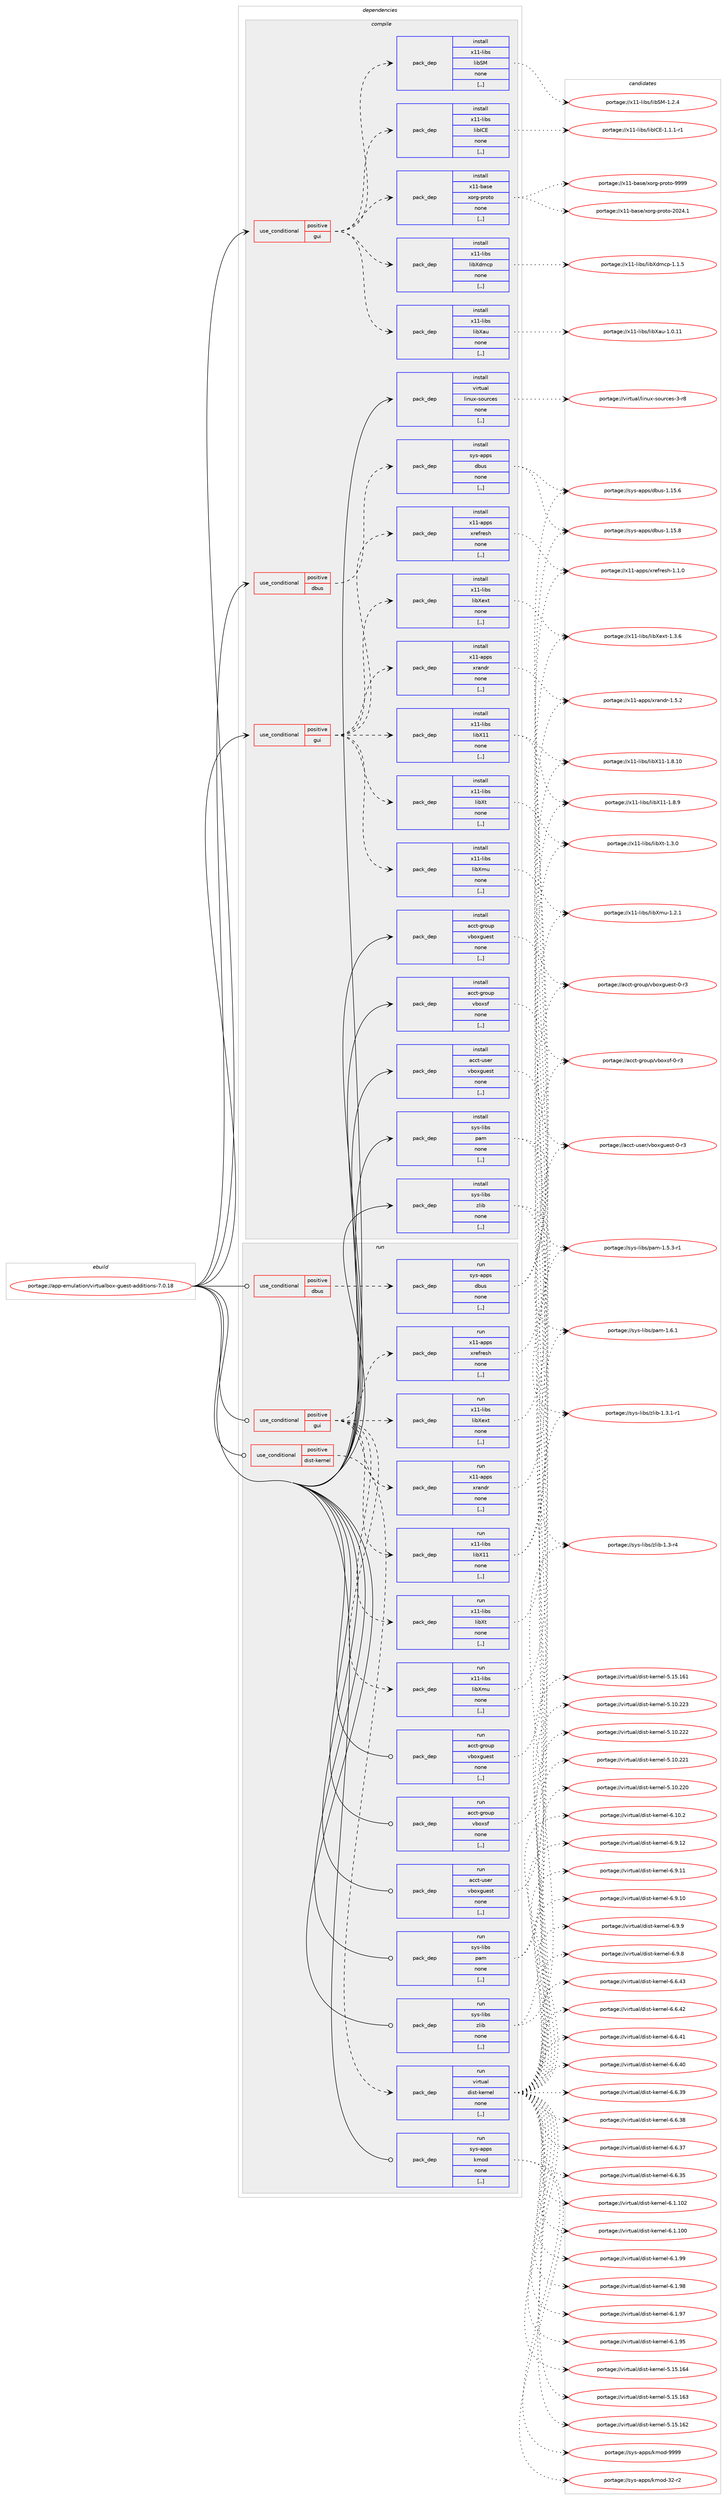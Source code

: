 digraph prolog {

# *************
# Graph options
# *************

newrank=true;
concentrate=true;
compound=true;
graph [rankdir=LR,fontname=Helvetica,fontsize=10,ranksep=1.5];#, ranksep=2.5, nodesep=0.2];
edge  [arrowhead=vee];
node  [fontname=Helvetica,fontsize=10];

# **********
# The ebuild
# **********

subgraph cluster_leftcol {
color=gray;
label=<<i>ebuild</i>>;
id [label="portage://app-emulation/virtualbox-guest-additions-7.0.18", color=red, width=4, href="../app-emulation/virtualbox-guest-additions-7.0.18.svg"];
}

# ****************
# The dependencies
# ****************

subgraph cluster_midcol {
color=gray;
label=<<i>dependencies</i>>;
subgraph cluster_compile {
fillcolor="#eeeeee";
style=filled;
label=<<i>compile</i>>;
subgraph cond9243 {
dependency32518 [label=<<TABLE BORDER="0" CELLBORDER="1" CELLSPACING="0" CELLPADDING="4"><TR><TD ROWSPAN="3" CELLPADDING="10">use_conditional</TD></TR><TR><TD>positive</TD></TR><TR><TD>dbus</TD></TR></TABLE>>, shape=none, color=red];
subgraph pack22930 {
dependency32519 [label=<<TABLE BORDER="0" CELLBORDER="1" CELLSPACING="0" CELLPADDING="4" WIDTH="220"><TR><TD ROWSPAN="6" CELLPADDING="30">pack_dep</TD></TR><TR><TD WIDTH="110">install</TD></TR><TR><TD>sys-apps</TD></TR><TR><TD>dbus</TD></TR><TR><TD>none</TD></TR><TR><TD>[,,]</TD></TR></TABLE>>, shape=none, color=blue];
}
dependency32518:e -> dependency32519:w [weight=20,style="dashed",arrowhead="vee"];
}
id:e -> dependency32518:w [weight=20,style="solid",arrowhead="vee"];
subgraph cond9244 {
dependency32520 [label=<<TABLE BORDER="0" CELLBORDER="1" CELLSPACING="0" CELLPADDING="4"><TR><TD ROWSPAN="3" CELLPADDING="10">use_conditional</TD></TR><TR><TD>positive</TD></TR><TR><TD>gui</TD></TR></TABLE>>, shape=none, color=red];
subgraph pack22931 {
dependency32521 [label=<<TABLE BORDER="0" CELLBORDER="1" CELLSPACING="0" CELLPADDING="4" WIDTH="220"><TR><TD ROWSPAN="6" CELLPADDING="30">pack_dep</TD></TR><TR><TD WIDTH="110">install</TD></TR><TR><TD>x11-apps</TD></TR><TR><TD>xrandr</TD></TR><TR><TD>none</TD></TR><TR><TD>[,,]</TD></TR></TABLE>>, shape=none, color=blue];
}
dependency32520:e -> dependency32521:w [weight=20,style="dashed",arrowhead="vee"];
subgraph pack22932 {
dependency32522 [label=<<TABLE BORDER="0" CELLBORDER="1" CELLSPACING="0" CELLPADDING="4" WIDTH="220"><TR><TD ROWSPAN="6" CELLPADDING="30">pack_dep</TD></TR><TR><TD WIDTH="110">install</TD></TR><TR><TD>x11-apps</TD></TR><TR><TD>xrefresh</TD></TR><TR><TD>none</TD></TR><TR><TD>[,,]</TD></TR></TABLE>>, shape=none, color=blue];
}
dependency32520:e -> dependency32522:w [weight=20,style="dashed",arrowhead="vee"];
subgraph pack22933 {
dependency32523 [label=<<TABLE BORDER="0" CELLBORDER="1" CELLSPACING="0" CELLPADDING="4" WIDTH="220"><TR><TD ROWSPAN="6" CELLPADDING="30">pack_dep</TD></TR><TR><TD WIDTH="110">install</TD></TR><TR><TD>x11-libs</TD></TR><TR><TD>libX11</TD></TR><TR><TD>none</TD></TR><TR><TD>[,,]</TD></TR></TABLE>>, shape=none, color=blue];
}
dependency32520:e -> dependency32523:w [weight=20,style="dashed",arrowhead="vee"];
subgraph pack22934 {
dependency32524 [label=<<TABLE BORDER="0" CELLBORDER="1" CELLSPACING="0" CELLPADDING="4" WIDTH="220"><TR><TD ROWSPAN="6" CELLPADDING="30">pack_dep</TD></TR><TR><TD WIDTH="110">install</TD></TR><TR><TD>x11-libs</TD></TR><TR><TD>libXext</TD></TR><TR><TD>none</TD></TR><TR><TD>[,,]</TD></TR></TABLE>>, shape=none, color=blue];
}
dependency32520:e -> dependency32524:w [weight=20,style="dashed",arrowhead="vee"];
subgraph pack22935 {
dependency32525 [label=<<TABLE BORDER="0" CELLBORDER="1" CELLSPACING="0" CELLPADDING="4" WIDTH="220"><TR><TD ROWSPAN="6" CELLPADDING="30">pack_dep</TD></TR><TR><TD WIDTH="110">install</TD></TR><TR><TD>x11-libs</TD></TR><TR><TD>libXmu</TD></TR><TR><TD>none</TD></TR><TR><TD>[,,]</TD></TR></TABLE>>, shape=none, color=blue];
}
dependency32520:e -> dependency32525:w [weight=20,style="dashed",arrowhead="vee"];
subgraph pack22936 {
dependency32526 [label=<<TABLE BORDER="0" CELLBORDER="1" CELLSPACING="0" CELLPADDING="4" WIDTH="220"><TR><TD ROWSPAN="6" CELLPADDING="30">pack_dep</TD></TR><TR><TD WIDTH="110">install</TD></TR><TR><TD>x11-libs</TD></TR><TR><TD>libXt</TD></TR><TR><TD>none</TD></TR><TR><TD>[,,]</TD></TR></TABLE>>, shape=none, color=blue];
}
dependency32520:e -> dependency32526:w [weight=20,style="dashed",arrowhead="vee"];
}
id:e -> dependency32520:w [weight=20,style="solid",arrowhead="vee"];
subgraph cond9245 {
dependency32527 [label=<<TABLE BORDER="0" CELLBORDER="1" CELLSPACING="0" CELLPADDING="4"><TR><TD ROWSPAN="3" CELLPADDING="10">use_conditional</TD></TR><TR><TD>positive</TD></TR><TR><TD>gui</TD></TR></TABLE>>, shape=none, color=red];
subgraph pack22937 {
dependency32528 [label=<<TABLE BORDER="0" CELLBORDER="1" CELLSPACING="0" CELLPADDING="4" WIDTH="220"><TR><TD ROWSPAN="6" CELLPADDING="30">pack_dep</TD></TR><TR><TD WIDTH="110">install</TD></TR><TR><TD>x11-libs</TD></TR><TR><TD>libICE</TD></TR><TR><TD>none</TD></TR><TR><TD>[,,]</TD></TR></TABLE>>, shape=none, color=blue];
}
dependency32527:e -> dependency32528:w [weight=20,style="dashed",arrowhead="vee"];
subgraph pack22938 {
dependency32529 [label=<<TABLE BORDER="0" CELLBORDER="1" CELLSPACING="0" CELLPADDING="4" WIDTH="220"><TR><TD ROWSPAN="6" CELLPADDING="30">pack_dep</TD></TR><TR><TD WIDTH="110">install</TD></TR><TR><TD>x11-libs</TD></TR><TR><TD>libSM</TD></TR><TR><TD>none</TD></TR><TR><TD>[,,]</TD></TR></TABLE>>, shape=none, color=blue];
}
dependency32527:e -> dependency32529:w [weight=20,style="dashed",arrowhead="vee"];
subgraph pack22939 {
dependency32530 [label=<<TABLE BORDER="0" CELLBORDER="1" CELLSPACING="0" CELLPADDING="4" WIDTH="220"><TR><TD ROWSPAN="6" CELLPADDING="30">pack_dep</TD></TR><TR><TD WIDTH="110">install</TD></TR><TR><TD>x11-libs</TD></TR><TR><TD>libXau</TD></TR><TR><TD>none</TD></TR><TR><TD>[,,]</TD></TR></TABLE>>, shape=none, color=blue];
}
dependency32527:e -> dependency32530:w [weight=20,style="dashed",arrowhead="vee"];
subgraph pack22940 {
dependency32531 [label=<<TABLE BORDER="0" CELLBORDER="1" CELLSPACING="0" CELLPADDING="4" WIDTH="220"><TR><TD ROWSPAN="6" CELLPADDING="30">pack_dep</TD></TR><TR><TD WIDTH="110">install</TD></TR><TR><TD>x11-libs</TD></TR><TR><TD>libXdmcp</TD></TR><TR><TD>none</TD></TR><TR><TD>[,,]</TD></TR></TABLE>>, shape=none, color=blue];
}
dependency32527:e -> dependency32531:w [weight=20,style="dashed",arrowhead="vee"];
subgraph pack22941 {
dependency32532 [label=<<TABLE BORDER="0" CELLBORDER="1" CELLSPACING="0" CELLPADDING="4" WIDTH="220"><TR><TD ROWSPAN="6" CELLPADDING="30">pack_dep</TD></TR><TR><TD WIDTH="110">install</TD></TR><TR><TD>x11-base</TD></TR><TR><TD>xorg-proto</TD></TR><TR><TD>none</TD></TR><TR><TD>[,,]</TD></TR></TABLE>>, shape=none, color=blue];
}
dependency32527:e -> dependency32532:w [weight=20,style="dashed",arrowhead="vee"];
}
id:e -> dependency32527:w [weight=20,style="solid",arrowhead="vee"];
subgraph pack22942 {
dependency32533 [label=<<TABLE BORDER="0" CELLBORDER="1" CELLSPACING="0" CELLPADDING="4" WIDTH="220"><TR><TD ROWSPAN="6" CELLPADDING="30">pack_dep</TD></TR><TR><TD WIDTH="110">install</TD></TR><TR><TD>acct-group</TD></TR><TR><TD>vboxguest</TD></TR><TR><TD>none</TD></TR><TR><TD>[,,]</TD></TR></TABLE>>, shape=none, color=blue];
}
id:e -> dependency32533:w [weight=20,style="solid",arrowhead="vee"];
subgraph pack22943 {
dependency32534 [label=<<TABLE BORDER="0" CELLBORDER="1" CELLSPACING="0" CELLPADDING="4" WIDTH="220"><TR><TD ROWSPAN="6" CELLPADDING="30">pack_dep</TD></TR><TR><TD WIDTH="110">install</TD></TR><TR><TD>acct-group</TD></TR><TR><TD>vboxsf</TD></TR><TR><TD>none</TD></TR><TR><TD>[,,]</TD></TR></TABLE>>, shape=none, color=blue];
}
id:e -> dependency32534:w [weight=20,style="solid",arrowhead="vee"];
subgraph pack22944 {
dependency32535 [label=<<TABLE BORDER="0" CELLBORDER="1" CELLSPACING="0" CELLPADDING="4" WIDTH="220"><TR><TD ROWSPAN="6" CELLPADDING="30">pack_dep</TD></TR><TR><TD WIDTH="110">install</TD></TR><TR><TD>acct-user</TD></TR><TR><TD>vboxguest</TD></TR><TR><TD>none</TD></TR><TR><TD>[,,]</TD></TR></TABLE>>, shape=none, color=blue];
}
id:e -> dependency32535:w [weight=20,style="solid",arrowhead="vee"];
subgraph pack22945 {
dependency32536 [label=<<TABLE BORDER="0" CELLBORDER="1" CELLSPACING="0" CELLPADDING="4" WIDTH="220"><TR><TD ROWSPAN="6" CELLPADDING="30">pack_dep</TD></TR><TR><TD WIDTH="110">install</TD></TR><TR><TD>sys-libs</TD></TR><TR><TD>pam</TD></TR><TR><TD>none</TD></TR><TR><TD>[,,]</TD></TR></TABLE>>, shape=none, color=blue];
}
id:e -> dependency32536:w [weight=20,style="solid",arrowhead="vee"];
subgraph pack22946 {
dependency32537 [label=<<TABLE BORDER="0" CELLBORDER="1" CELLSPACING="0" CELLPADDING="4" WIDTH="220"><TR><TD ROWSPAN="6" CELLPADDING="30">pack_dep</TD></TR><TR><TD WIDTH="110">install</TD></TR><TR><TD>sys-libs</TD></TR><TR><TD>zlib</TD></TR><TR><TD>none</TD></TR><TR><TD>[,,]</TD></TR></TABLE>>, shape=none, color=blue];
}
id:e -> dependency32537:w [weight=20,style="solid",arrowhead="vee"];
subgraph pack22947 {
dependency32538 [label=<<TABLE BORDER="0" CELLBORDER="1" CELLSPACING="0" CELLPADDING="4" WIDTH="220"><TR><TD ROWSPAN="6" CELLPADDING="30">pack_dep</TD></TR><TR><TD WIDTH="110">install</TD></TR><TR><TD>virtual</TD></TR><TR><TD>linux-sources</TD></TR><TR><TD>none</TD></TR><TR><TD>[,,]</TD></TR></TABLE>>, shape=none, color=blue];
}
id:e -> dependency32538:w [weight=20,style="solid",arrowhead="vee"];
}
subgraph cluster_compileandrun {
fillcolor="#eeeeee";
style=filled;
label=<<i>compile and run</i>>;
}
subgraph cluster_run {
fillcolor="#eeeeee";
style=filled;
label=<<i>run</i>>;
subgraph cond9246 {
dependency32539 [label=<<TABLE BORDER="0" CELLBORDER="1" CELLSPACING="0" CELLPADDING="4"><TR><TD ROWSPAN="3" CELLPADDING="10">use_conditional</TD></TR><TR><TD>positive</TD></TR><TR><TD>dbus</TD></TR></TABLE>>, shape=none, color=red];
subgraph pack22948 {
dependency32540 [label=<<TABLE BORDER="0" CELLBORDER="1" CELLSPACING="0" CELLPADDING="4" WIDTH="220"><TR><TD ROWSPAN="6" CELLPADDING="30">pack_dep</TD></TR><TR><TD WIDTH="110">run</TD></TR><TR><TD>sys-apps</TD></TR><TR><TD>dbus</TD></TR><TR><TD>none</TD></TR><TR><TD>[,,]</TD></TR></TABLE>>, shape=none, color=blue];
}
dependency32539:e -> dependency32540:w [weight=20,style="dashed",arrowhead="vee"];
}
id:e -> dependency32539:w [weight=20,style="solid",arrowhead="odot"];
subgraph cond9247 {
dependency32541 [label=<<TABLE BORDER="0" CELLBORDER="1" CELLSPACING="0" CELLPADDING="4"><TR><TD ROWSPAN="3" CELLPADDING="10">use_conditional</TD></TR><TR><TD>positive</TD></TR><TR><TD>dist-kernel</TD></TR></TABLE>>, shape=none, color=red];
subgraph pack22949 {
dependency32542 [label=<<TABLE BORDER="0" CELLBORDER="1" CELLSPACING="0" CELLPADDING="4" WIDTH="220"><TR><TD ROWSPAN="6" CELLPADDING="30">pack_dep</TD></TR><TR><TD WIDTH="110">run</TD></TR><TR><TD>virtual</TD></TR><TR><TD>dist-kernel</TD></TR><TR><TD>none</TD></TR><TR><TD>[,,]</TD></TR></TABLE>>, shape=none, color=blue];
}
dependency32541:e -> dependency32542:w [weight=20,style="dashed",arrowhead="vee"];
}
id:e -> dependency32541:w [weight=20,style="solid",arrowhead="odot"];
subgraph cond9248 {
dependency32543 [label=<<TABLE BORDER="0" CELLBORDER="1" CELLSPACING="0" CELLPADDING="4"><TR><TD ROWSPAN="3" CELLPADDING="10">use_conditional</TD></TR><TR><TD>positive</TD></TR><TR><TD>gui</TD></TR></TABLE>>, shape=none, color=red];
subgraph pack22950 {
dependency32544 [label=<<TABLE BORDER="0" CELLBORDER="1" CELLSPACING="0" CELLPADDING="4" WIDTH="220"><TR><TD ROWSPAN="6" CELLPADDING="30">pack_dep</TD></TR><TR><TD WIDTH="110">run</TD></TR><TR><TD>x11-apps</TD></TR><TR><TD>xrandr</TD></TR><TR><TD>none</TD></TR><TR><TD>[,,]</TD></TR></TABLE>>, shape=none, color=blue];
}
dependency32543:e -> dependency32544:w [weight=20,style="dashed",arrowhead="vee"];
subgraph pack22951 {
dependency32545 [label=<<TABLE BORDER="0" CELLBORDER="1" CELLSPACING="0" CELLPADDING="4" WIDTH="220"><TR><TD ROWSPAN="6" CELLPADDING="30">pack_dep</TD></TR><TR><TD WIDTH="110">run</TD></TR><TR><TD>x11-apps</TD></TR><TR><TD>xrefresh</TD></TR><TR><TD>none</TD></TR><TR><TD>[,,]</TD></TR></TABLE>>, shape=none, color=blue];
}
dependency32543:e -> dependency32545:w [weight=20,style="dashed",arrowhead="vee"];
subgraph pack22952 {
dependency32546 [label=<<TABLE BORDER="0" CELLBORDER="1" CELLSPACING="0" CELLPADDING="4" WIDTH="220"><TR><TD ROWSPAN="6" CELLPADDING="30">pack_dep</TD></TR><TR><TD WIDTH="110">run</TD></TR><TR><TD>x11-libs</TD></TR><TR><TD>libX11</TD></TR><TR><TD>none</TD></TR><TR><TD>[,,]</TD></TR></TABLE>>, shape=none, color=blue];
}
dependency32543:e -> dependency32546:w [weight=20,style="dashed",arrowhead="vee"];
subgraph pack22953 {
dependency32547 [label=<<TABLE BORDER="0" CELLBORDER="1" CELLSPACING="0" CELLPADDING="4" WIDTH="220"><TR><TD ROWSPAN="6" CELLPADDING="30">pack_dep</TD></TR><TR><TD WIDTH="110">run</TD></TR><TR><TD>x11-libs</TD></TR><TR><TD>libXext</TD></TR><TR><TD>none</TD></TR><TR><TD>[,,]</TD></TR></TABLE>>, shape=none, color=blue];
}
dependency32543:e -> dependency32547:w [weight=20,style="dashed",arrowhead="vee"];
subgraph pack22954 {
dependency32548 [label=<<TABLE BORDER="0" CELLBORDER="1" CELLSPACING="0" CELLPADDING="4" WIDTH="220"><TR><TD ROWSPAN="6" CELLPADDING="30">pack_dep</TD></TR><TR><TD WIDTH="110">run</TD></TR><TR><TD>x11-libs</TD></TR><TR><TD>libXmu</TD></TR><TR><TD>none</TD></TR><TR><TD>[,,]</TD></TR></TABLE>>, shape=none, color=blue];
}
dependency32543:e -> dependency32548:w [weight=20,style="dashed",arrowhead="vee"];
subgraph pack22955 {
dependency32549 [label=<<TABLE BORDER="0" CELLBORDER="1" CELLSPACING="0" CELLPADDING="4" WIDTH="220"><TR><TD ROWSPAN="6" CELLPADDING="30">pack_dep</TD></TR><TR><TD WIDTH="110">run</TD></TR><TR><TD>x11-libs</TD></TR><TR><TD>libXt</TD></TR><TR><TD>none</TD></TR><TR><TD>[,,]</TD></TR></TABLE>>, shape=none, color=blue];
}
dependency32543:e -> dependency32549:w [weight=20,style="dashed",arrowhead="vee"];
}
id:e -> dependency32543:w [weight=20,style="solid",arrowhead="odot"];
subgraph pack22956 {
dependency32550 [label=<<TABLE BORDER="0" CELLBORDER="1" CELLSPACING="0" CELLPADDING="4" WIDTH="220"><TR><TD ROWSPAN="6" CELLPADDING="30">pack_dep</TD></TR><TR><TD WIDTH="110">run</TD></TR><TR><TD>acct-group</TD></TR><TR><TD>vboxguest</TD></TR><TR><TD>none</TD></TR><TR><TD>[,,]</TD></TR></TABLE>>, shape=none, color=blue];
}
id:e -> dependency32550:w [weight=20,style="solid",arrowhead="odot"];
subgraph pack22957 {
dependency32551 [label=<<TABLE BORDER="0" CELLBORDER="1" CELLSPACING="0" CELLPADDING="4" WIDTH="220"><TR><TD ROWSPAN="6" CELLPADDING="30">pack_dep</TD></TR><TR><TD WIDTH="110">run</TD></TR><TR><TD>acct-group</TD></TR><TR><TD>vboxsf</TD></TR><TR><TD>none</TD></TR><TR><TD>[,,]</TD></TR></TABLE>>, shape=none, color=blue];
}
id:e -> dependency32551:w [weight=20,style="solid",arrowhead="odot"];
subgraph pack22958 {
dependency32552 [label=<<TABLE BORDER="0" CELLBORDER="1" CELLSPACING="0" CELLPADDING="4" WIDTH="220"><TR><TD ROWSPAN="6" CELLPADDING="30">pack_dep</TD></TR><TR><TD WIDTH="110">run</TD></TR><TR><TD>acct-user</TD></TR><TR><TD>vboxguest</TD></TR><TR><TD>none</TD></TR><TR><TD>[,,]</TD></TR></TABLE>>, shape=none, color=blue];
}
id:e -> dependency32552:w [weight=20,style="solid",arrowhead="odot"];
subgraph pack22959 {
dependency32553 [label=<<TABLE BORDER="0" CELLBORDER="1" CELLSPACING="0" CELLPADDING="4" WIDTH="220"><TR><TD ROWSPAN="6" CELLPADDING="30">pack_dep</TD></TR><TR><TD WIDTH="110">run</TD></TR><TR><TD>sys-apps</TD></TR><TR><TD>kmod</TD></TR><TR><TD>none</TD></TR><TR><TD>[,,]</TD></TR></TABLE>>, shape=none, color=blue];
}
id:e -> dependency32553:w [weight=20,style="solid",arrowhead="odot"];
subgraph pack22960 {
dependency32554 [label=<<TABLE BORDER="0" CELLBORDER="1" CELLSPACING="0" CELLPADDING="4" WIDTH="220"><TR><TD ROWSPAN="6" CELLPADDING="30">pack_dep</TD></TR><TR><TD WIDTH="110">run</TD></TR><TR><TD>sys-libs</TD></TR><TR><TD>pam</TD></TR><TR><TD>none</TD></TR><TR><TD>[,,]</TD></TR></TABLE>>, shape=none, color=blue];
}
id:e -> dependency32554:w [weight=20,style="solid",arrowhead="odot"];
subgraph pack22961 {
dependency32555 [label=<<TABLE BORDER="0" CELLBORDER="1" CELLSPACING="0" CELLPADDING="4" WIDTH="220"><TR><TD ROWSPAN="6" CELLPADDING="30">pack_dep</TD></TR><TR><TD WIDTH="110">run</TD></TR><TR><TD>sys-libs</TD></TR><TR><TD>zlib</TD></TR><TR><TD>none</TD></TR><TR><TD>[,,]</TD></TR></TABLE>>, shape=none, color=blue];
}
id:e -> dependency32555:w [weight=20,style="solid",arrowhead="odot"];
}
}

# **************
# The candidates
# **************

subgraph cluster_choices {
rank=same;
color=gray;
label=<<i>candidates</i>>;

subgraph choice22930 {
color=black;
nodesep=1;
choice1151211154597112112115471009811711545494649534656 [label="portage://sys-apps/dbus-1.15.8", color=red, width=4,href="../sys-apps/dbus-1.15.8.svg"];
choice1151211154597112112115471009811711545494649534654 [label="portage://sys-apps/dbus-1.15.6", color=red, width=4,href="../sys-apps/dbus-1.15.6.svg"];
dependency32519:e -> choice1151211154597112112115471009811711545494649534656:w [style=dotted,weight="100"];
dependency32519:e -> choice1151211154597112112115471009811711545494649534654:w [style=dotted,weight="100"];
}
subgraph choice22931 {
color=black;
nodesep=1;
choice120494945971121121154712011497110100114454946534650 [label="portage://x11-apps/xrandr-1.5.2", color=red, width=4,href="../x11-apps/xrandr-1.5.2.svg"];
dependency32521:e -> choice120494945971121121154712011497110100114454946534650:w [style=dotted,weight="100"];
}
subgraph choice22932 {
color=black;
nodesep=1;
choice1204949459711211211547120114101102114101115104454946494648 [label="portage://x11-apps/xrefresh-1.1.0", color=red, width=4,href="../x11-apps/xrefresh-1.1.0.svg"];
dependency32522:e -> choice1204949459711211211547120114101102114101115104454946494648:w [style=dotted,weight="100"];
}
subgraph choice22933 {
color=black;
nodesep=1;
choice12049494510810598115471081059888494945494656464948 [label="portage://x11-libs/libX11-1.8.10", color=red, width=4,href="../x11-libs/libX11-1.8.10.svg"];
choice120494945108105981154710810598884949454946564657 [label="portage://x11-libs/libX11-1.8.9", color=red, width=4,href="../x11-libs/libX11-1.8.9.svg"];
dependency32523:e -> choice12049494510810598115471081059888494945494656464948:w [style=dotted,weight="100"];
dependency32523:e -> choice120494945108105981154710810598884949454946564657:w [style=dotted,weight="100"];
}
subgraph choice22934 {
color=black;
nodesep=1;
choice12049494510810598115471081059888101120116454946514654 [label="portage://x11-libs/libXext-1.3.6", color=red, width=4,href="../x11-libs/libXext-1.3.6.svg"];
dependency32524:e -> choice12049494510810598115471081059888101120116454946514654:w [style=dotted,weight="100"];
}
subgraph choice22935 {
color=black;
nodesep=1;
choice12049494510810598115471081059888109117454946504649 [label="portage://x11-libs/libXmu-1.2.1", color=red, width=4,href="../x11-libs/libXmu-1.2.1.svg"];
dependency32525:e -> choice12049494510810598115471081059888109117454946504649:w [style=dotted,weight="100"];
}
subgraph choice22936 {
color=black;
nodesep=1;
choice12049494510810598115471081059888116454946514648 [label="portage://x11-libs/libXt-1.3.0", color=red, width=4,href="../x11-libs/libXt-1.3.0.svg"];
dependency32526:e -> choice12049494510810598115471081059888116454946514648:w [style=dotted,weight="100"];
}
subgraph choice22937 {
color=black;
nodesep=1;
choice1204949451081059811547108105987367694549464946494511449 [label="portage://x11-libs/libICE-1.1.1-r1", color=red, width=4,href="../x11-libs/libICE-1.1.1-r1.svg"];
dependency32528:e -> choice1204949451081059811547108105987367694549464946494511449:w [style=dotted,weight="100"];
}
subgraph choice22938 {
color=black;
nodesep=1;
choice1204949451081059811547108105988377454946504652 [label="portage://x11-libs/libSM-1.2.4", color=red, width=4,href="../x11-libs/libSM-1.2.4.svg"];
dependency32529:e -> choice1204949451081059811547108105988377454946504652:w [style=dotted,weight="100"];
}
subgraph choice22939 {
color=black;
nodesep=1;
choice120494945108105981154710810598889711745494648464949 [label="portage://x11-libs/libXau-1.0.11", color=red, width=4,href="../x11-libs/libXau-1.0.11.svg"];
dependency32530:e -> choice120494945108105981154710810598889711745494648464949:w [style=dotted,weight="100"];
}
subgraph choice22940 {
color=black;
nodesep=1;
choice1204949451081059811547108105988810010999112454946494653 [label="portage://x11-libs/libXdmcp-1.1.5", color=red, width=4,href="../x11-libs/libXdmcp-1.1.5.svg"];
dependency32531:e -> choice1204949451081059811547108105988810010999112454946494653:w [style=dotted,weight="100"];
}
subgraph choice22941 {
color=black;
nodesep=1;
choice120494945989711510147120111114103451121141111161114557575757 [label="portage://x11-base/xorg-proto-9999", color=red, width=4,href="../x11-base/xorg-proto-9999.svg"];
choice1204949459897115101471201111141034511211411111611145504850524649 [label="portage://x11-base/xorg-proto-2024.1", color=red, width=4,href="../x11-base/xorg-proto-2024.1.svg"];
dependency32532:e -> choice120494945989711510147120111114103451121141111161114557575757:w [style=dotted,weight="100"];
dependency32532:e -> choice1204949459897115101471201111141034511211411111611145504850524649:w [style=dotted,weight="100"];
}
subgraph choice22942 {
color=black;
nodesep=1;
choice97999911645103114111117112471189811112010311710111511645484511451 [label="portage://acct-group/vboxguest-0-r3", color=red, width=4,href="../acct-group/vboxguest-0-r3.svg"];
dependency32533:e -> choice97999911645103114111117112471189811112010311710111511645484511451:w [style=dotted,weight="100"];
}
subgraph choice22943 {
color=black;
nodesep=1;
choice97999911645103114111117112471189811112011510245484511451 [label="portage://acct-group/vboxsf-0-r3", color=red, width=4,href="../acct-group/vboxsf-0-r3.svg"];
dependency32534:e -> choice97999911645103114111117112471189811112011510245484511451:w [style=dotted,weight="100"];
}
subgraph choice22944 {
color=black;
nodesep=1;
choice97999911645117115101114471189811112010311710111511645484511451 [label="portage://acct-user/vboxguest-0-r3", color=red, width=4,href="../acct-user/vboxguest-0-r3.svg"];
dependency32535:e -> choice97999911645117115101114471189811112010311710111511645484511451:w [style=dotted,weight="100"];
}
subgraph choice22945 {
color=black;
nodesep=1;
choice11512111545108105981154711297109454946544649 [label="portage://sys-libs/pam-1.6.1", color=red, width=4,href="../sys-libs/pam-1.6.1.svg"];
choice115121115451081059811547112971094549465346514511449 [label="portage://sys-libs/pam-1.5.3-r1", color=red, width=4,href="../sys-libs/pam-1.5.3-r1.svg"];
dependency32536:e -> choice11512111545108105981154711297109454946544649:w [style=dotted,weight="100"];
dependency32536:e -> choice115121115451081059811547112971094549465346514511449:w [style=dotted,weight="100"];
}
subgraph choice22946 {
color=black;
nodesep=1;
choice115121115451081059811547122108105984549465146494511449 [label="portage://sys-libs/zlib-1.3.1-r1", color=red, width=4,href="../sys-libs/zlib-1.3.1-r1.svg"];
choice11512111545108105981154712210810598454946514511452 [label="portage://sys-libs/zlib-1.3-r4", color=red, width=4,href="../sys-libs/zlib-1.3-r4.svg"];
dependency32537:e -> choice115121115451081059811547122108105984549465146494511449:w [style=dotted,weight="100"];
dependency32537:e -> choice11512111545108105981154712210810598454946514511452:w [style=dotted,weight="100"];
}
subgraph choice22947 {
color=black;
nodesep=1;
choice1181051141161179710847108105110117120451151111171149910111545514511456 [label="portage://virtual/linux-sources-3-r8", color=red, width=4,href="../virtual/linux-sources-3-r8.svg"];
dependency32538:e -> choice1181051141161179710847108105110117120451151111171149910111545514511456:w [style=dotted,weight="100"];
}
subgraph choice22948 {
color=black;
nodesep=1;
choice1151211154597112112115471009811711545494649534656 [label="portage://sys-apps/dbus-1.15.8", color=red, width=4,href="../sys-apps/dbus-1.15.8.svg"];
choice1151211154597112112115471009811711545494649534654 [label="portage://sys-apps/dbus-1.15.6", color=red, width=4,href="../sys-apps/dbus-1.15.6.svg"];
dependency32540:e -> choice1151211154597112112115471009811711545494649534656:w [style=dotted,weight="100"];
dependency32540:e -> choice1151211154597112112115471009811711545494649534654:w [style=dotted,weight="100"];
}
subgraph choice22949 {
color=black;
nodesep=1;
choice11810511411611797108471001051151164510710111411010110845544649484650 [label="portage://virtual/dist-kernel-6.10.2", color=red, width=4,href="../virtual/dist-kernel-6.10.2.svg"];
choice11810511411611797108471001051151164510710111411010110845544657464950 [label="portage://virtual/dist-kernel-6.9.12", color=red, width=4,href="../virtual/dist-kernel-6.9.12.svg"];
choice11810511411611797108471001051151164510710111411010110845544657464949 [label="portage://virtual/dist-kernel-6.9.11", color=red, width=4,href="../virtual/dist-kernel-6.9.11.svg"];
choice11810511411611797108471001051151164510710111411010110845544657464948 [label="portage://virtual/dist-kernel-6.9.10", color=red, width=4,href="../virtual/dist-kernel-6.9.10.svg"];
choice118105114116117971084710010511511645107101114110101108455446574657 [label="portage://virtual/dist-kernel-6.9.9", color=red, width=4,href="../virtual/dist-kernel-6.9.9.svg"];
choice118105114116117971084710010511511645107101114110101108455446574656 [label="portage://virtual/dist-kernel-6.9.8", color=red, width=4,href="../virtual/dist-kernel-6.9.8.svg"];
choice11810511411611797108471001051151164510710111411010110845544654465251 [label="portage://virtual/dist-kernel-6.6.43", color=red, width=4,href="../virtual/dist-kernel-6.6.43.svg"];
choice11810511411611797108471001051151164510710111411010110845544654465250 [label="portage://virtual/dist-kernel-6.6.42", color=red, width=4,href="../virtual/dist-kernel-6.6.42.svg"];
choice11810511411611797108471001051151164510710111411010110845544654465249 [label="portage://virtual/dist-kernel-6.6.41", color=red, width=4,href="../virtual/dist-kernel-6.6.41.svg"];
choice11810511411611797108471001051151164510710111411010110845544654465248 [label="portage://virtual/dist-kernel-6.6.40", color=red, width=4,href="../virtual/dist-kernel-6.6.40.svg"];
choice11810511411611797108471001051151164510710111411010110845544654465157 [label="portage://virtual/dist-kernel-6.6.39", color=red, width=4,href="../virtual/dist-kernel-6.6.39.svg"];
choice11810511411611797108471001051151164510710111411010110845544654465156 [label="portage://virtual/dist-kernel-6.6.38", color=red, width=4,href="../virtual/dist-kernel-6.6.38.svg"];
choice11810511411611797108471001051151164510710111411010110845544654465155 [label="portage://virtual/dist-kernel-6.6.37", color=red, width=4,href="../virtual/dist-kernel-6.6.37.svg"];
choice11810511411611797108471001051151164510710111411010110845544654465153 [label="portage://virtual/dist-kernel-6.6.35", color=red, width=4,href="../virtual/dist-kernel-6.6.35.svg"];
choice1181051141161179710847100105115116451071011141101011084554464946494850 [label="portage://virtual/dist-kernel-6.1.102", color=red, width=4,href="../virtual/dist-kernel-6.1.102.svg"];
choice1181051141161179710847100105115116451071011141101011084554464946494848 [label="portage://virtual/dist-kernel-6.1.100", color=red, width=4,href="../virtual/dist-kernel-6.1.100.svg"];
choice11810511411611797108471001051151164510710111411010110845544649465757 [label="portage://virtual/dist-kernel-6.1.99", color=red, width=4,href="../virtual/dist-kernel-6.1.99.svg"];
choice11810511411611797108471001051151164510710111411010110845544649465756 [label="portage://virtual/dist-kernel-6.1.98", color=red, width=4,href="../virtual/dist-kernel-6.1.98.svg"];
choice11810511411611797108471001051151164510710111411010110845544649465755 [label="portage://virtual/dist-kernel-6.1.97", color=red, width=4,href="../virtual/dist-kernel-6.1.97.svg"];
choice11810511411611797108471001051151164510710111411010110845544649465753 [label="portage://virtual/dist-kernel-6.1.95", color=red, width=4,href="../virtual/dist-kernel-6.1.95.svg"];
choice118105114116117971084710010511511645107101114110101108455346495346495452 [label="portage://virtual/dist-kernel-5.15.164", color=red, width=4,href="../virtual/dist-kernel-5.15.164.svg"];
choice118105114116117971084710010511511645107101114110101108455346495346495451 [label="portage://virtual/dist-kernel-5.15.163", color=red, width=4,href="../virtual/dist-kernel-5.15.163.svg"];
choice118105114116117971084710010511511645107101114110101108455346495346495450 [label="portage://virtual/dist-kernel-5.15.162", color=red, width=4,href="../virtual/dist-kernel-5.15.162.svg"];
choice118105114116117971084710010511511645107101114110101108455346495346495449 [label="portage://virtual/dist-kernel-5.15.161", color=red, width=4,href="../virtual/dist-kernel-5.15.161.svg"];
choice118105114116117971084710010511511645107101114110101108455346494846505051 [label="portage://virtual/dist-kernel-5.10.223", color=red, width=4,href="../virtual/dist-kernel-5.10.223.svg"];
choice118105114116117971084710010511511645107101114110101108455346494846505050 [label="portage://virtual/dist-kernel-5.10.222", color=red, width=4,href="../virtual/dist-kernel-5.10.222.svg"];
choice118105114116117971084710010511511645107101114110101108455346494846505049 [label="portage://virtual/dist-kernel-5.10.221", color=red, width=4,href="../virtual/dist-kernel-5.10.221.svg"];
choice118105114116117971084710010511511645107101114110101108455346494846505048 [label="portage://virtual/dist-kernel-5.10.220", color=red, width=4,href="../virtual/dist-kernel-5.10.220.svg"];
dependency32542:e -> choice11810511411611797108471001051151164510710111411010110845544649484650:w [style=dotted,weight="100"];
dependency32542:e -> choice11810511411611797108471001051151164510710111411010110845544657464950:w [style=dotted,weight="100"];
dependency32542:e -> choice11810511411611797108471001051151164510710111411010110845544657464949:w [style=dotted,weight="100"];
dependency32542:e -> choice11810511411611797108471001051151164510710111411010110845544657464948:w [style=dotted,weight="100"];
dependency32542:e -> choice118105114116117971084710010511511645107101114110101108455446574657:w [style=dotted,weight="100"];
dependency32542:e -> choice118105114116117971084710010511511645107101114110101108455446574656:w [style=dotted,weight="100"];
dependency32542:e -> choice11810511411611797108471001051151164510710111411010110845544654465251:w [style=dotted,weight="100"];
dependency32542:e -> choice11810511411611797108471001051151164510710111411010110845544654465250:w [style=dotted,weight="100"];
dependency32542:e -> choice11810511411611797108471001051151164510710111411010110845544654465249:w [style=dotted,weight="100"];
dependency32542:e -> choice11810511411611797108471001051151164510710111411010110845544654465248:w [style=dotted,weight="100"];
dependency32542:e -> choice11810511411611797108471001051151164510710111411010110845544654465157:w [style=dotted,weight="100"];
dependency32542:e -> choice11810511411611797108471001051151164510710111411010110845544654465156:w [style=dotted,weight="100"];
dependency32542:e -> choice11810511411611797108471001051151164510710111411010110845544654465155:w [style=dotted,weight="100"];
dependency32542:e -> choice11810511411611797108471001051151164510710111411010110845544654465153:w [style=dotted,weight="100"];
dependency32542:e -> choice1181051141161179710847100105115116451071011141101011084554464946494850:w [style=dotted,weight="100"];
dependency32542:e -> choice1181051141161179710847100105115116451071011141101011084554464946494848:w [style=dotted,weight="100"];
dependency32542:e -> choice11810511411611797108471001051151164510710111411010110845544649465757:w [style=dotted,weight="100"];
dependency32542:e -> choice11810511411611797108471001051151164510710111411010110845544649465756:w [style=dotted,weight="100"];
dependency32542:e -> choice11810511411611797108471001051151164510710111411010110845544649465755:w [style=dotted,weight="100"];
dependency32542:e -> choice11810511411611797108471001051151164510710111411010110845544649465753:w [style=dotted,weight="100"];
dependency32542:e -> choice118105114116117971084710010511511645107101114110101108455346495346495452:w [style=dotted,weight="100"];
dependency32542:e -> choice118105114116117971084710010511511645107101114110101108455346495346495451:w [style=dotted,weight="100"];
dependency32542:e -> choice118105114116117971084710010511511645107101114110101108455346495346495450:w [style=dotted,weight="100"];
dependency32542:e -> choice118105114116117971084710010511511645107101114110101108455346495346495449:w [style=dotted,weight="100"];
dependency32542:e -> choice118105114116117971084710010511511645107101114110101108455346494846505051:w [style=dotted,weight="100"];
dependency32542:e -> choice118105114116117971084710010511511645107101114110101108455346494846505050:w [style=dotted,weight="100"];
dependency32542:e -> choice118105114116117971084710010511511645107101114110101108455346494846505049:w [style=dotted,weight="100"];
dependency32542:e -> choice118105114116117971084710010511511645107101114110101108455346494846505048:w [style=dotted,weight="100"];
}
subgraph choice22950 {
color=black;
nodesep=1;
choice120494945971121121154712011497110100114454946534650 [label="portage://x11-apps/xrandr-1.5.2", color=red, width=4,href="../x11-apps/xrandr-1.5.2.svg"];
dependency32544:e -> choice120494945971121121154712011497110100114454946534650:w [style=dotted,weight="100"];
}
subgraph choice22951 {
color=black;
nodesep=1;
choice1204949459711211211547120114101102114101115104454946494648 [label="portage://x11-apps/xrefresh-1.1.0", color=red, width=4,href="../x11-apps/xrefresh-1.1.0.svg"];
dependency32545:e -> choice1204949459711211211547120114101102114101115104454946494648:w [style=dotted,weight="100"];
}
subgraph choice22952 {
color=black;
nodesep=1;
choice12049494510810598115471081059888494945494656464948 [label="portage://x11-libs/libX11-1.8.10", color=red, width=4,href="../x11-libs/libX11-1.8.10.svg"];
choice120494945108105981154710810598884949454946564657 [label="portage://x11-libs/libX11-1.8.9", color=red, width=4,href="../x11-libs/libX11-1.8.9.svg"];
dependency32546:e -> choice12049494510810598115471081059888494945494656464948:w [style=dotted,weight="100"];
dependency32546:e -> choice120494945108105981154710810598884949454946564657:w [style=dotted,weight="100"];
}
subgraph choice22953 {
color=black;
nodesep=1;
choice12049494510810598115471081059888101120116454946514654 [label="portage://x11-libs/libXext-1.3.6", color=red, width=4,href="../x11-libs/libXext-1.3.6.svg"];
dependency32547:e -> choice12049494510810598115471081059888101120116454946514654:w [style=dotted,weight="100"];
}
subgraph choice22954 {
color=black;
nodesep=1;
choice12049494510810598115471081059888109117454946504649 [label="portage://x11-libs/libXmu-1.2.1", color=red, width=4,href="../x11-libs/libXmu-1.2.1.svg"];
dependency32548:e -> choice12049494510810598115471081059888109117454946504649:w [style=dotted,weight="100"];
}
subgraph choice22955 {
color=black;
nodesep=1;
choice12049494510810598115471081059888116454946514648 [label="portage://x11-libs/libXt-1.3.0", color=red, width=4,href="../x11-libs/libXt-1.3.0.svg"];
dependency32549:e -> choice12049494510810598115471081059888116454946514648:w [style=dotted,weight="100"];
}
subgraph choice22956 {
color=black;
nodesep=1;
choice97999911645103114111117112471189811112010311710111511645484511451 [label="portage://acct-group/vboxguest-0-r3", color=red, width=4,href="../acct-group/vboxguest-0-r3.svg"];
dependency32550:e -> choice97999911645103114111117112471189811112010311710111511645484511451:w [style=dotted,weight="100"];
}
subgraph choice22957 {
color=black;
nodesep=1;
choice97999911645103114111117112471189811112011510245484511451 [label="portage://acct-group/vboxsf-0-r3", color=red, width=4,href="../acct-group/vboxsf-0-r3.svg"];
dependency32551:e -> choice97999911645103114111117112471189811112011510245484511451:w [style=dotted,weight="100"];
}
subgraph choice22958 {
color=black;
nodesep=1;
choice97999911645117115101114471189811112010311710111511645484511451 [label="portage://acct-user/vboxguest-0-r3", color=red, width=4,href="../acct-user/vboxguest-0-r3.svg"];
dependency32552:e -> choice97999911645117115101114471189811112010311710111511645484511451:w [style=dotted,weight="100"];
}
subgraph choice22959 {
color=black;
nodesep=1;
choice1151211154597112112115471071091111004557575757 [label="portage://sys-apps/kmod-9999", color=red, width=4,href="../sys-apps/kmod-9999.svg"];
choice1151211154597112112115471071091111004551504511450 [label="portage://sys-apps/kmod-32-r2", color=red, width=4,href="../sys-apps/kmod-32-r2.svg"];
dependency32553:e -> choice1151211154597112112115471071091111004557575757:w [style=dotted,weight="100"];
dependency32553:e -> choice1151211154597112112115471071091111004551504511450:w [style=dotted,weight="100"];
}
subgraph choice22960 {
color=black;
nodesep=1;
choice11512111545108105981154711297109454946544649 [label="portage://sys-libs/pam-1.6.1", color=red, width=4,href="../sys-libs/pam-1.6.1.svg"];
choice115121115451081059811547112971094549465346514511449 [label="portage://sys-libs/pam-1.5.3-r1", color=red, width=4,href="../sys-libs/pam-1.5.3-r1.svg"];
dependency32554:e -> choice11512111545108105981154711297109454946544649:w [style=dotted,weight="100"];
dependency32554:e -> choice115121115451081059811547112971094549465346514511449:w [style=dotted,weight="100"];
}
subgraph choice22961 {
color=black;
nodesep=1;
choice115121115451081059811547122108105984549465146494511449 [label="portage://sys-libs/zlib-1.3.1-r1", color=red, width=4,href="../sys-libs/zlib-1.3.1-r1.svg"];
choice11512111545108105981154712210810598454946514511452 [label="portage://sys-libs/zlib-1.3-r4", color=red, width=4,href="../sys-libs/zlib-1.3-r4.svg"];
dependency32555:e -> choice115121115451081059811547122108105984549465146494511449:w [style=dotted,weight="100"];
dependency32555:e -> choice11512111545108105981154712210810598454946514511452:w [style=dotted,weight="100"];
}
}

}
